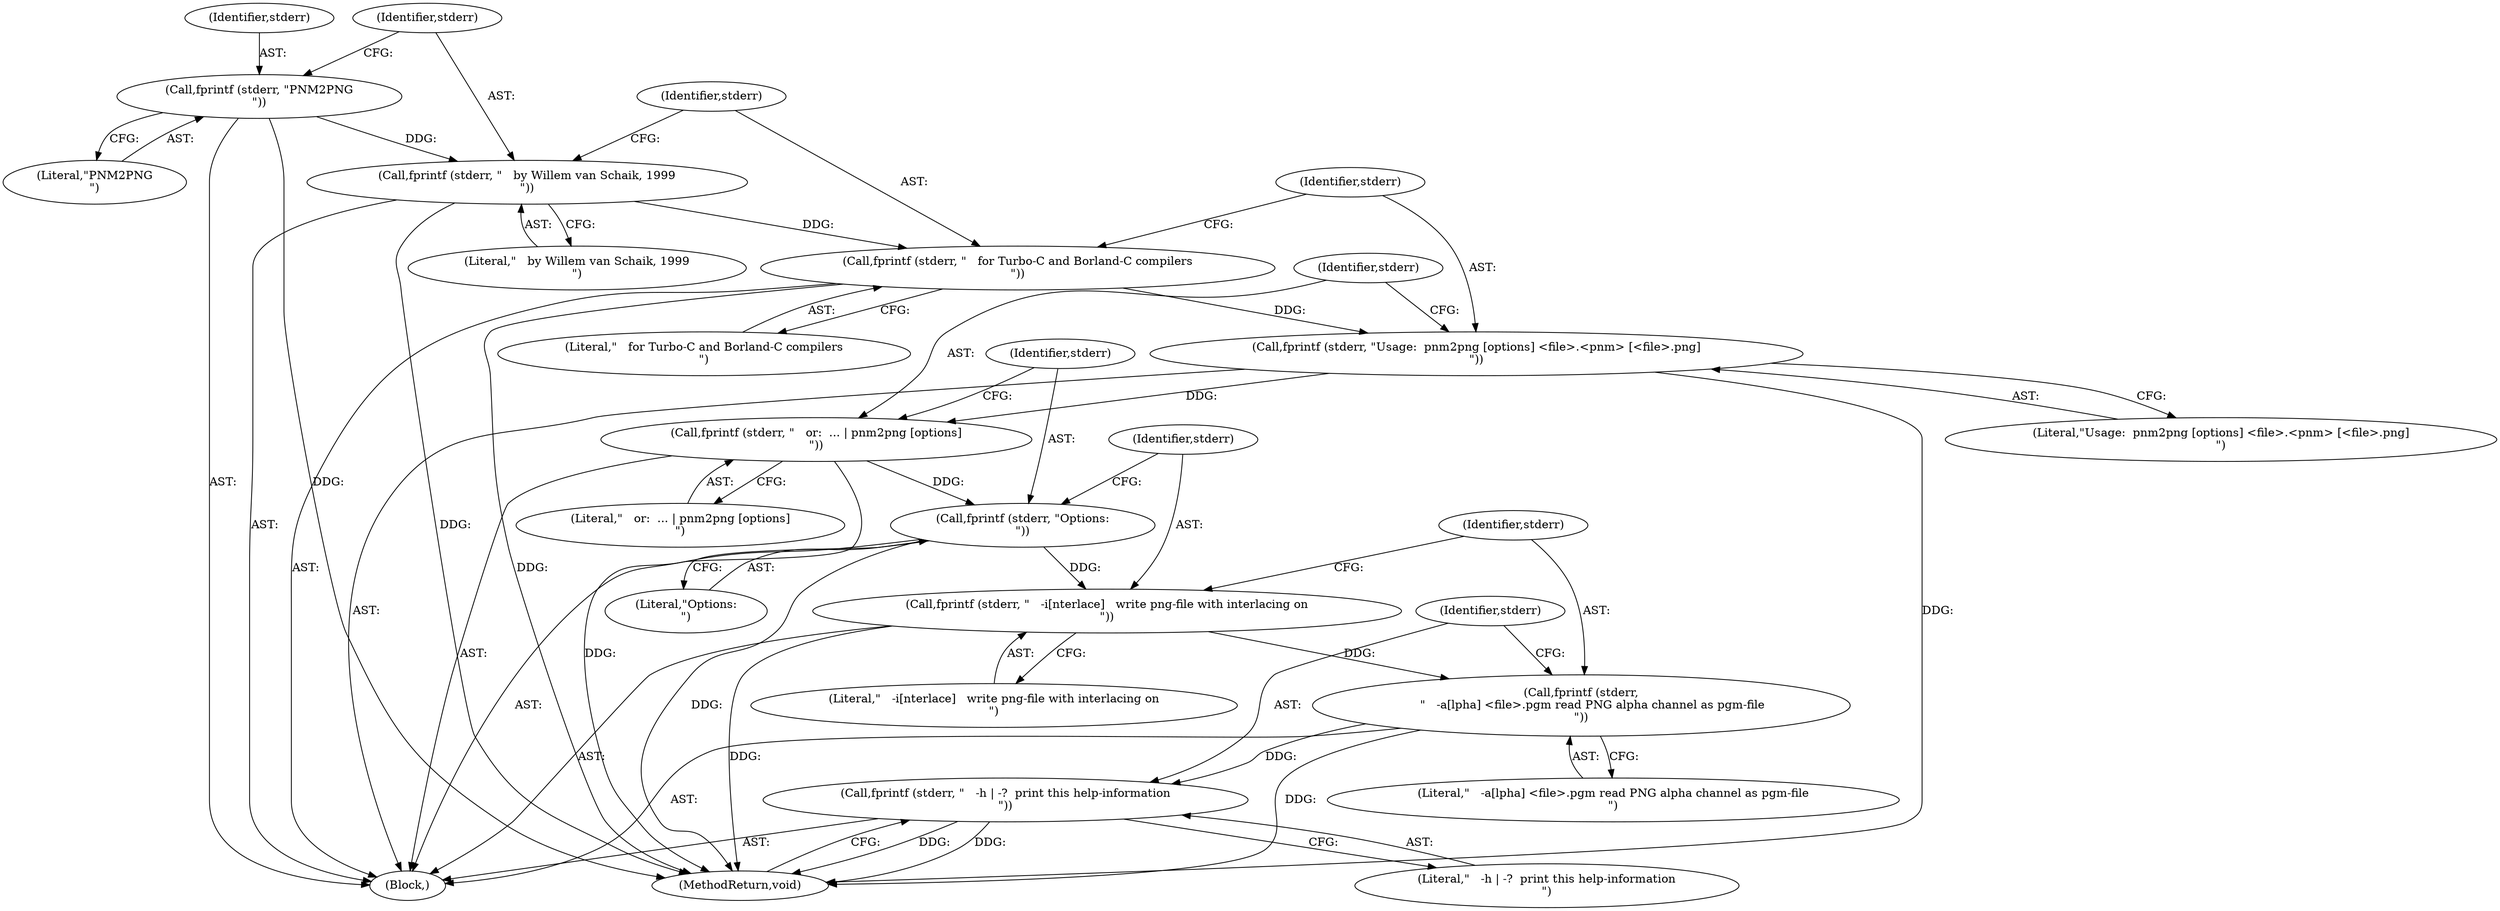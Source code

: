 digraph "0_Android_9d4853418ab2f754c2b63e091c29c5529b8b86ca_160@API" {
"1000126" [label="(Call,fprintf (stderr, \"   -h | -?  print this help-information\n\"))"];
"1000123" [label="(Call,fprintf (stderr,\n      \"   -a[lpha] <file>.pgm read PNG alpha channel as pgm-file\n\"))"];
"1000120" [label="(Call,fprintf (stderr, \"   -i[nterlace]   write png-file with interlacing on\n\"))"];
"1000117" [label="(Call,fprintf (stderr, \"Options:\n\"))"];
"1000114" [label="(Call,fprintf (stderr, \"   or:  ... | pnm2png [options]\n\"))"];
"1000111" [label="(Call,fprintf (stderr, \"Usage:  pnm2png [options] <file>.<pnm> [<file>.png]\n\"))"];
"1000108" [label="(Call,fprintf (stderr, \"   for Turbo-C and Borland-C compilers\n\"))"];
"1000105" [label="(Call,fprintf (stderr, \"   by Willem van Schaik, 1999\n\"))"];
"1000102" [label="(Call,fprintf (stderr, \"PNM2PNG\n\"))"];
"1000128" [label="(Literal,\"   -h | -?  print this help-information\n\")"];
"1000101" [label="(Block,)"];
"1000112" [label="(Identifier,stderr)"];
"1000110" [label="(Literal,\"   for Turbo-C and Borland-C compilers\n\")"];
"1000117" [label="(Call,fprintf (stderr, \"Options:\n\"))"];
"1000119" [label="(Literal,\"Options:\n\")"];
"1000109" [label="(Identifier,stderr)"];
"1000122" [label="(Literal,\"   -i[nterlace]   write png-file with interlacing on\n\")"];
"1000113" [label="(Literal,\"Usage:  pnm2png [options] <file>.<pnm> [<file>.png]\n\")"];
"1000120" [label="(Call,fprintf (stderr, \"   -i[nterlace]   write png-file with interlacing on\n\"))"];
"1000108" [label="(Call,fprintf (stderr, \"   for Turbo-C and Borland-C compilers\n\"))"];
"1000125" [label="(Literal,\"   -a[lpha] <file>.pgm read PNG alpha channel as pgm-file\n\")"];
"1000104" [label="(Literal,\"PNM2PNG\n\")"];
"1000107" [label="(Literal,\"   by Willem van Schaik, 1999\n\")"];
"1000116" [label="(Literal,\"   or:  ... | pnm2png [options]\n\")"];
"1000127" [label="(Identifier,stderr)"];
"1000118" [label="(Identifier,stderr)"];
"1000115" [label="(Identifier,stderr)"];
"1000121" [label="(Identifier,stderr)"];
"1000114" [label="(Call,fprintf (stderr, \"   or:  ... | pnm2png [options]\n\"))"];
"1000106" [label="(Identifier,stderr)"];
"1000105" [label="(Call,fprintf (stderr, \"   by Willem van Schaik, 1999\n\"))"];
"1000123" [label="(Call,fprintf (stderr,\n      \"   -a[lpha] <file>.pgm read PNG alpha channel as pgm-file\n\"))"];
"1000103" [label="(Identifier,stderr)"];
"1000124" [label="(Identifier,stderr)"];
"1000129" [label="(MethodReturn,void)"];
"1000126" [label="(Call,fprintf (stderr, \"   -h | -?  print this help-information\n\"))"];
"1000102" [label="(Call,fprintf (stderr, \"PNM2PNG\n\"))"];
"1000111" [label="(Call,fprintf (stderr, \"Usage:  pnm2png [options] <file>.<pnm> [<file>.png]\n\"))"];
"1000126" -> "1000101"  [label="AST: "];
"1000126" -> "1000128"  [label="CFG: "];
"1000127" -> "1000126"  [label="AST: "];
"1000128" -> "1000126"  [label="AST: "];
"1000129" -> "1000126"  [label="CFG: "];
"1000126" -> "1000129"  [label="DDG: "];
"1000126" -> "1000129"  [label="DDG: "];
"1000123" -> "1000126"  [label="DDG: "];
"1000123" -> "1000101"  [label="AST: "];
"1000123" -> "1000125"  [label="CFG: "];
"1000124" -> "1000123"  [label="AST: "];
"1000125" -> "1000123"  [label="AST: "];
"1000127" -> "1000123"  [label="CFG: "];
"1000123" -> "1000129"  [label="DDG: "];
"1000120" -> "1000123"  [label="DDG: "];
"1000120" -> "1000101"  [label="AST: "];
"1000120" -> "1000122"  [label="CFG: "];
"1000121" -> "1000120"  [label="AST: "];
"1000122" -> "1000120"  [label="AST: "];
"1000124" -> "1000120"  [label="CFG: "];
"1000120" -> "1000129"  [label="DDG: "];
"1000117" -> "1000120"  [label="DDG: "];
"1000117" -> "1000101"  [label="AST: "];
"1000117" -> "1000119"  [label="CFG: "];
"1000118" -> "1000117"  [label="AST: "];
"1000119" -> "1000117"  [label="AST: "];
"1000121" -> "1000117"  [label="CFG: "];
"1000117" -> "1000129"  [label="DDG: "];
"1000114" -> "1000117"  [label="DDG: "];
"1000114" -> "1000101"  [label="AST: "];
"1000114" -> "1000116"  [label="CFG: "];
"1000115" -> "1000114"  [label="AST: "];
"1000116" -> "1000114"  [label="AST: "];
"1000118" -> "1000114"  [label="CFG: "];
"1000114" -> "1000129"  [label="DDG: "];
"1000111" -> "1000114"  [label="DDG: "];
"1000111" -> "1000101"  [label="AST: "];
"1000111" -> "1000113"  [label="CFG: "];
"1000112" -> "1000111"  [label="AST: "];
"1000113" -> "1000111"  [label="AST: "];
"1000115" -> "1000111"  [label="CFG: "];
"1000111" -> "1000129"  [label="DDG: "];
"1000108" -> "1000111"  [label="DDG: "];
"1000108" -> "1000101"  [label="AST: "];
"1000108" -> "1000110"  [label="CFG: "];
"1000109" -> "1000108"  [label="AST: "];
"1000110" -> "1000108"  [label="AST: "];
"1000112" -> "1000108"  [label="CFG: "];
"1000108" -> "1000129"  [label="DDG: "];
"1000105" -> "1000108"  [label="DDG: "];
"1000105" -> "1000101"  [label="AST: "];
"1000105" -> "1000107"  [label="CFG: "];
"1000106" -> "1000105"  [label="AST: "];
"1000107" -> "1000105"  [label="AST: "];
"1000109" -> "1000105"  [label="CFG: "];
"1000105" -> "1000129"  [label="DDG: "];
"1000102" -> "1000105"  [label="DDG: "];
"1000102" -> "1000101"  [label="AST: "];
"1000102" -> "1000104"  [label="CFG: "];
"1000103" -> "1000102"  [label="AST: "];
"1000104" -> "1000102"  [label="AST: "];
"1000106" -> "1000102"  [label="CFG: "];
"1000102" -> "1000129"  [label="DDG: "];
}
